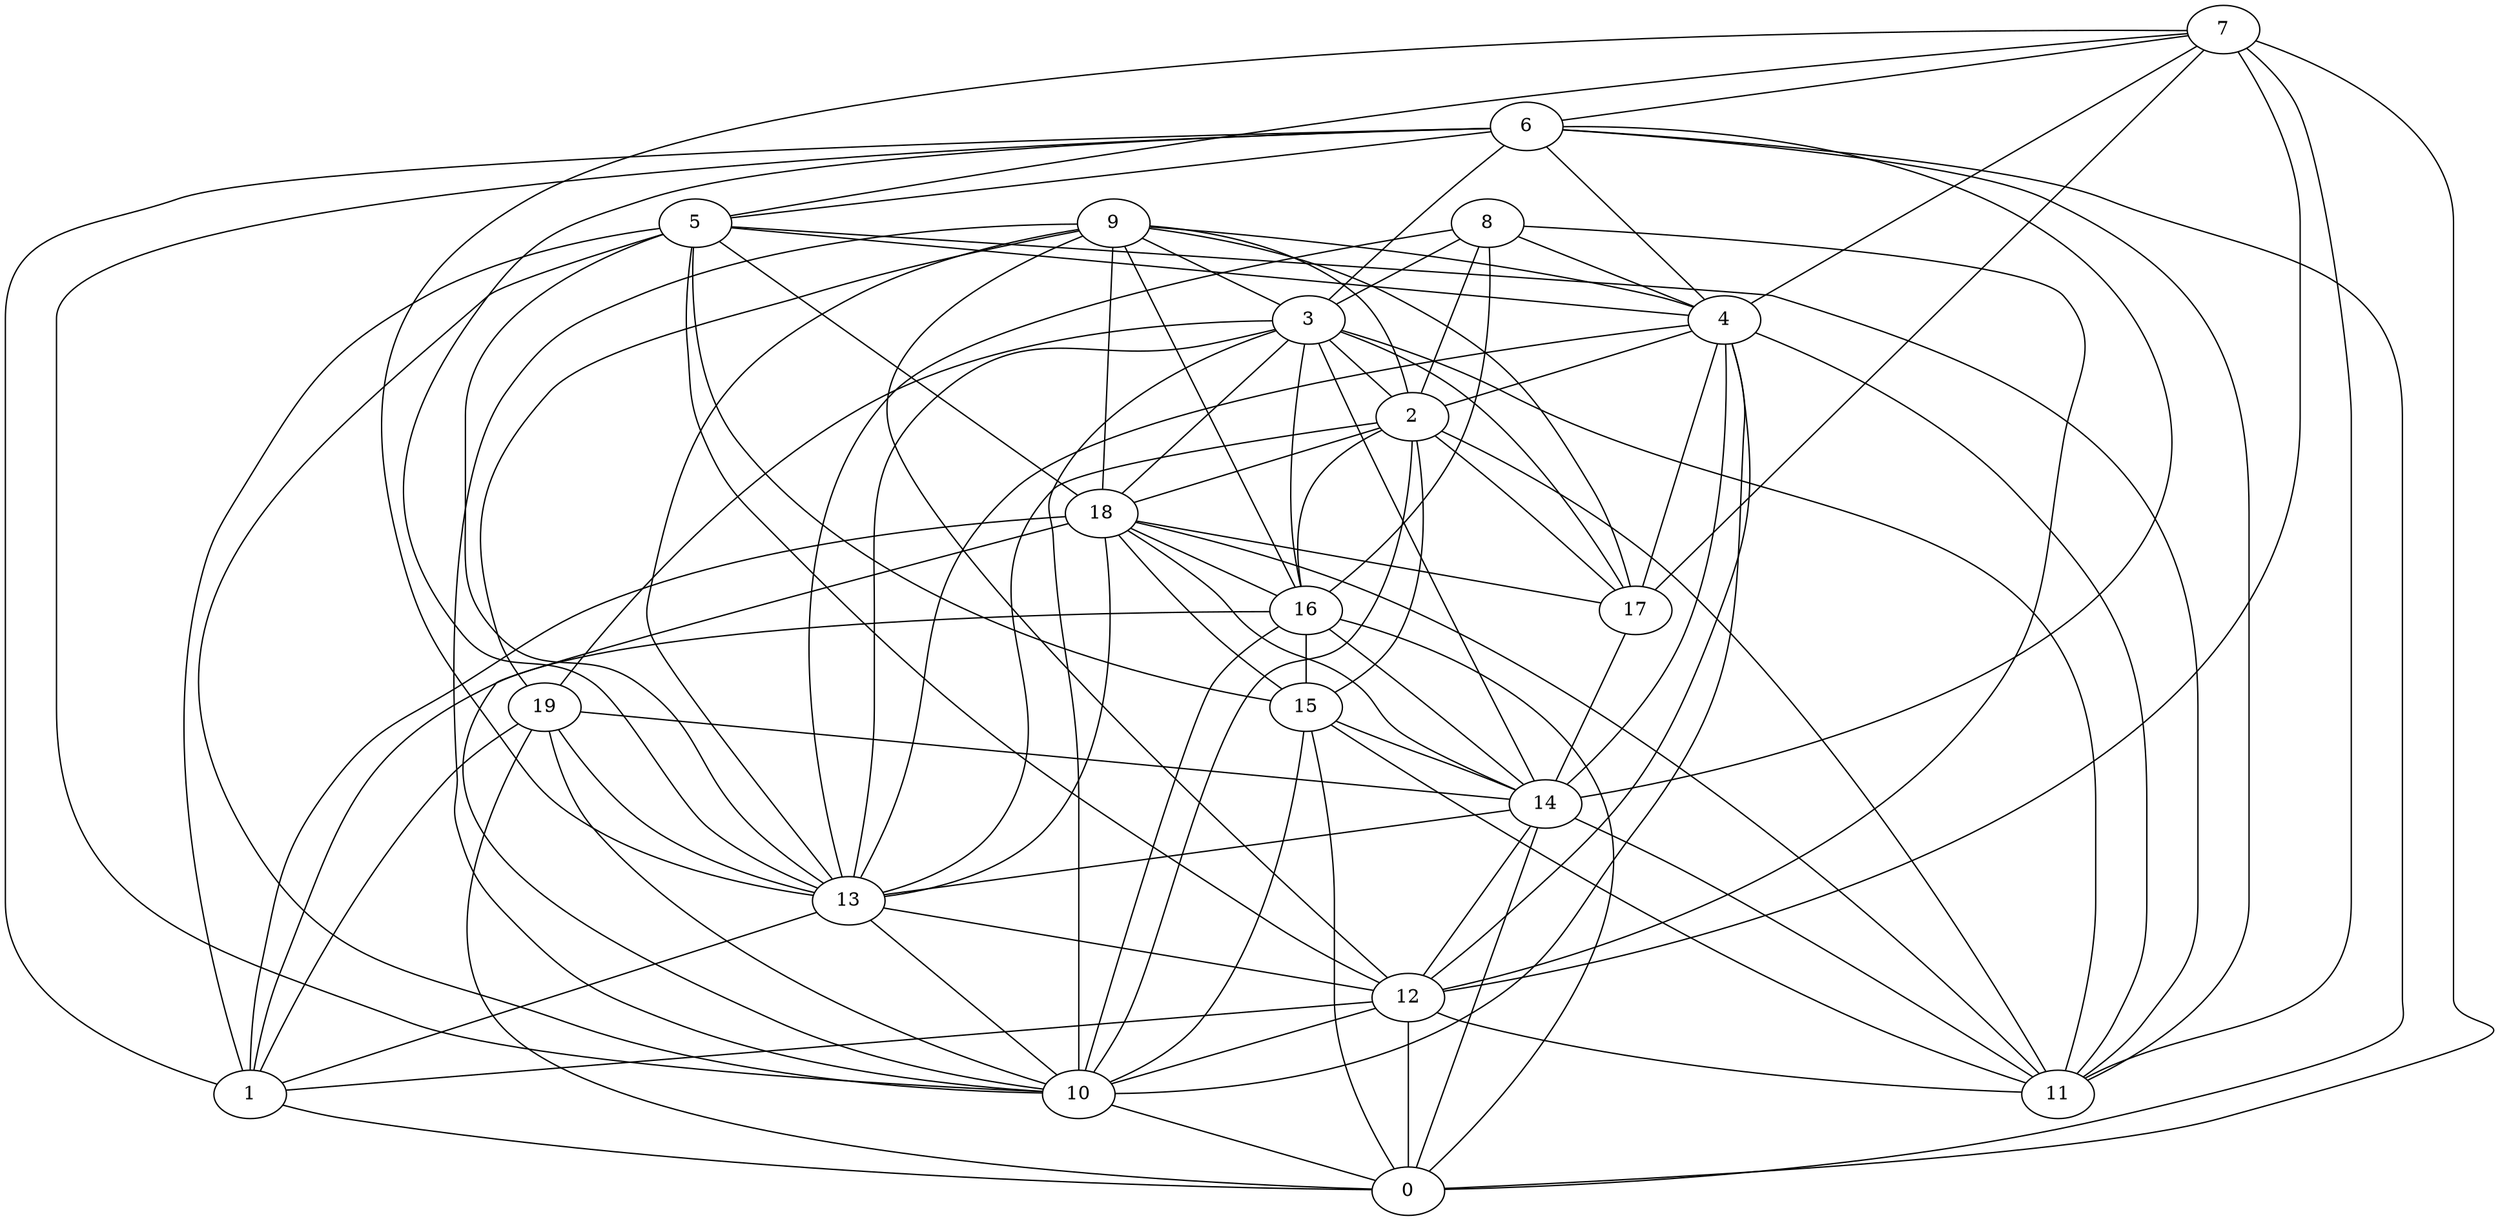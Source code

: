 digraph GG_graph {

subgraph G_graph {
edge [color = black]
"12" -> "11" [dir = none]
"12" -> "1" [dir = none]
"19" -> "14" [dir = none]
"6" -> "1" [dir = none]
"6" -> "3" [dir = none]
"6" -> "10" [dir = none]
"5" -> "4" [dir = none]
"5" -> "18" [dir = none]
"5" -> "15" [dir = none]
"16" -> "0" [dir = none]
"3" -> "16" [dir = none]
"3" -> "14" [dir = none]
"3" -> "11" [dir = none]
"3" -> "13" [dir = none]
"3" -> "2" [dir = none]
"13" -> "10" [dir = none]
"15" -> "10" [dir = none]
"15" -> "0" [dir = none]
"15" -> "11" [dir = none]
"8" -> "3" [dir = none]
"8" -> "2" [dir = none]
"2" -> "10" [dir = none]
"4" -> "17" [dir = none]
"4" -> "11" [dir = none]
"18" -> "11" [dir = none]
"18" -> "10" [dir = none]
"9" -> "18" [dir = none]
"9" -> "4" [dir = none]
"9" -> "10" [dir = none]
"9" -> "16" [dir = none]
"9" -> "2" [dir = none]
"9" -> "19" [dir = none]
"17" -> "14" [dir = none]
"7" -> "17" [dir = none]
"7" -> "11" [dir = none]
"14" -> "11" [dir = none]
"14" -> "12" [dir = none]
"14" -> "0" [dir = none]
"18" -> "1" [dir = none]
"3" -> "10" [dir = none]
"9" -> "12" [dir = none]
"12" -> "10" [dir = none]
"2" -> "16" [dir = none]
"3" -> "18" [dir = none]
"2" -> "18" [dir = none]
"6" -> "14" [dir = none]
"9" -> "17" [dir = none]
"4" -> "14" [dir = none]
"7" -> "4" [dir = none]
"5" -> "13" [dir = none]
"1" -> "0" [dir = none]
"19" -> "13" [dir = none]
"19" -> "0" [dir = none]
"5" -> "11" [dir = none]
"12" -> "0" [dir = none]
"2" -> "11" [dir = none]
"4" -> "13" [dir = none]
"2" -> "13" [dir = none]
"18" -> "15" [dir = none]
"7" -> "0" [dir = none]
"6" -> "13" [dir = none]
"9" -> "13" [dir = none]
"6" -> "0" [dir = none]
"6" -> "11" [dir = none]
"5" -> "12" [dir = none]
"8" -> "13" [dir = none]
"18" -> "16" [dir = none]
"2" -> "15" [dir = none]
"14" -> "13" [dir = none]
"7" -> "5" [dir = none]
"13" -> "12" [dir = none]
"16" -> "15" [dir = none]
"15" -> "14" [dir = none]
"19" -> "1" [dir = none]
"6" -> "5" [dir = none]
"3" -> "19" [dir = none]
"18" -> "14" [dir = none]
"5" -> "1" [dir = none]
"19" -> "10" [dir = none]
"2" -> "17" [dir = none]
"5" -> "10" [dir = none]
"18" -> "17" [dir = none]
"18" -> "13" [dir = none]
"16" -> "1" [dir = none]
"7" -> "12" [dir = none]
"4" -> "2" [dir = none]
"4" -> "12" [dir = none]
"7" -> "13" [dir = none]
"8" -> "4" [dir = none]
"7" -> "6" [dir = none]
"9" -> "3" [dir = none]
"3" -> "17" [dir = none]
"6" -> "4" [dir = none]
"4" -> "10" [dir = none]
"16" -> "14" [dir = none]
"10" -> "0" [dir = none]
"16" -> "10" [dir = none]
"8" -> "12" [dir = none]
"13" -> "1" [dir = none]
"8" -> "16" [dir = none]
}

}
